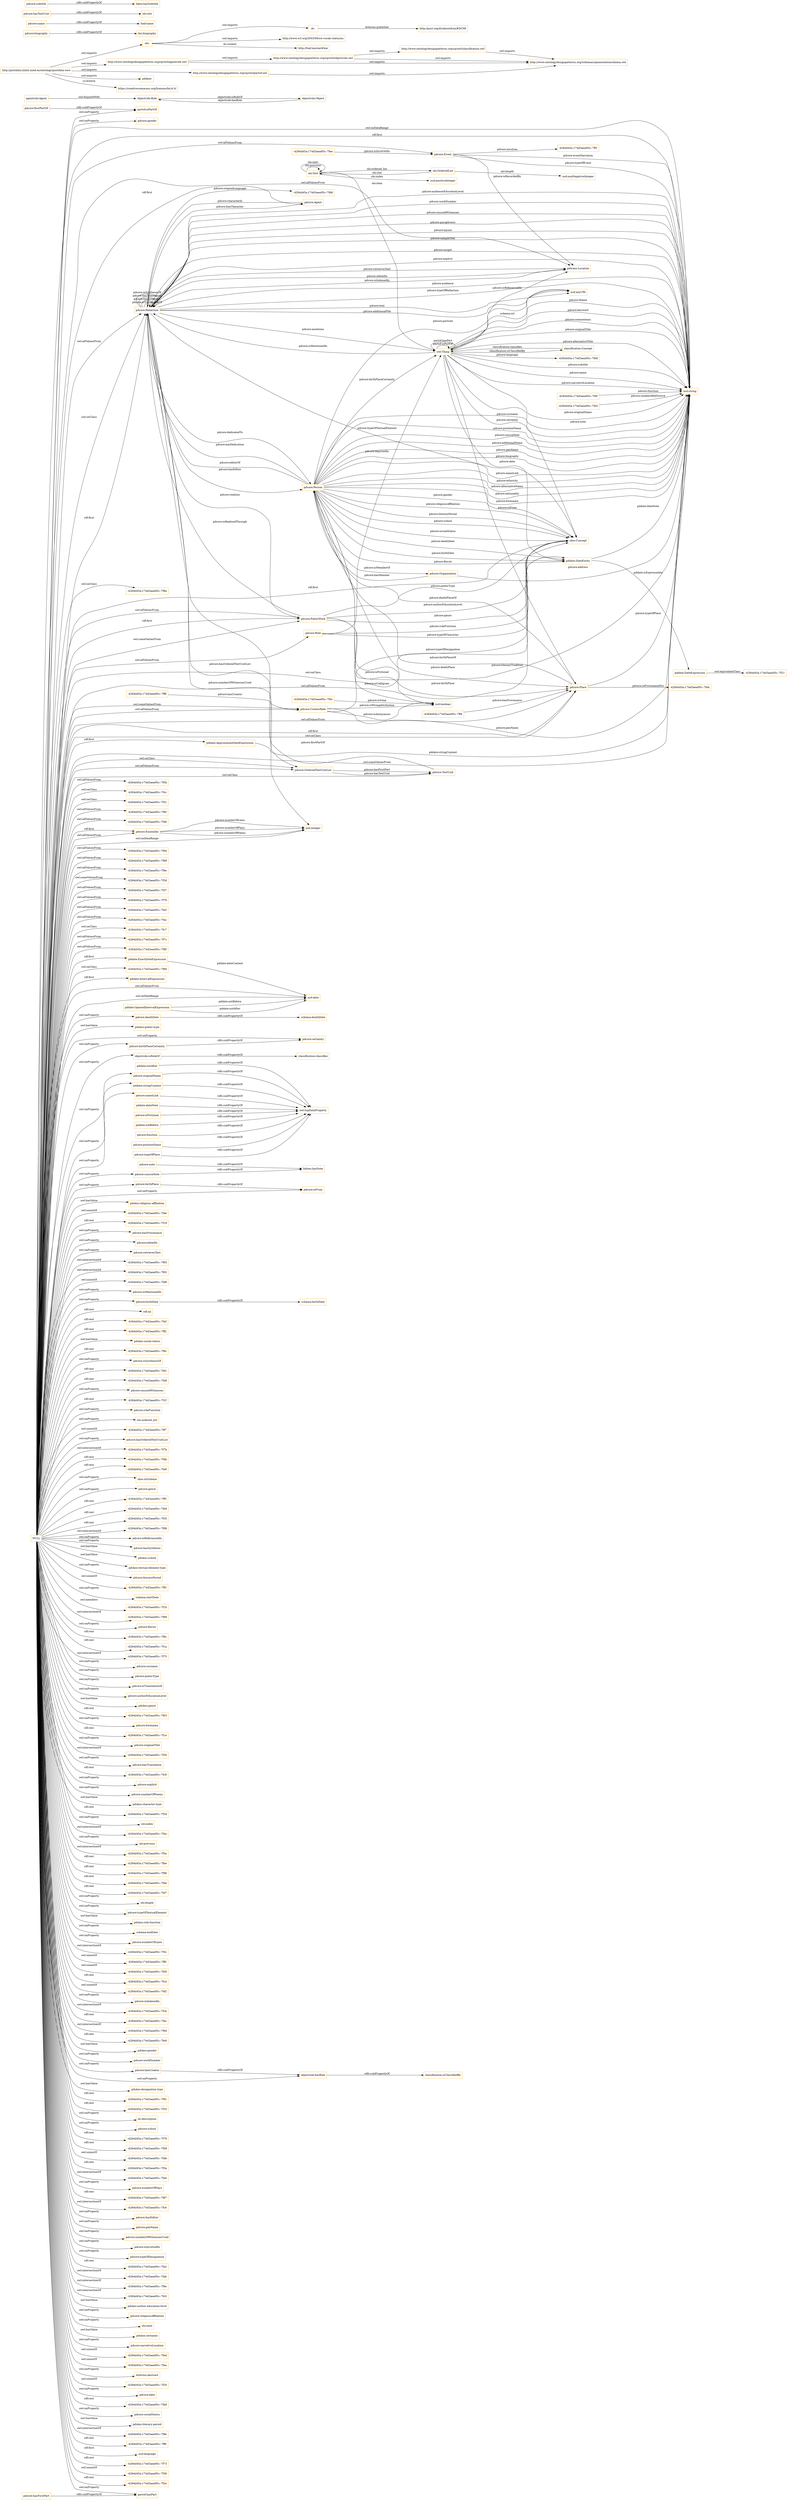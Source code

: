 digraph ar2dtool_diagram { 
rankdir=LR;
size="1501"
node [shape = rectangle, color="orange"]; "-4284d45a:174d3aea95c:-7ff1" "-4284d45a:174d3aea95c:-7f8a" "pdcore:Role" "pdcore:OrderedTextUnitList" "-4284d45a:174d3aea95c:-7f5b" "-4284d45a:174d3aea95c:-7fcc" "-4284d45a:174d3aea95c:-7f31" "-4284d45a:174d3aea95c:-7f6f" "agentrole:Agent" "pdcore:Agent" "pdcore:CreatorRole" "pdcore:Person" "pdcore:Organisation" "-4284d45a:174d3aea95c:-7f4b" "pdcore:Redaction" "-4284d45a:174d3aea95c:-7fdf" "pdcore:Ensemble" "-4284d45a:174d3aea95c:-7ff4" "-4284d45a:174d3aea95c:-7fd3" "-4284d45a:174d3aea95c:-7f94" "-4284d45a:174d3aea95c:-7f99" "-4284d45a:174d3aea95c:-7ff8" "-4284d45a:174d3aea95c:-7f9e" "pdcore:TextUnit" "-4284d45a:174d3aea95c:-7f3d" "-4284d45a:174d3aea95c:-7feb" "-4284d45a:174d3aea95c:-7f37" "skos:Concept" "pddate:DateEntity" "pdcore:Place" "-4284d45a:174d3aea95c:-7fee" "pdcore:Event" "-4284d45a:174d3aea95c:-7f76" "-4284d45a:174d3aea95c:-7fa5" "pdtrans:Location" "-4284d45a:174d3aea95c:-7fac" "-4284d45a:174d3aea95c:-7fdc" "-4284d45a:174d3aea95c:-7fc7" "-4284d45a:174d3aea95c:-7f7c" "pdcore:PoeticWork" "-4284d45a:174d3aea95c:-7f8f" "-4284d45a:174d3aea95c:-7f66" "owl:Thing" "objectrole:Role" "objectrole:Object" "olo:Slot" "olo:OrderedList" "-4284d45a:174d3aea95c:-7f21" "pddate:OpenedIntervalExpression" "pddate:IntervalExpression" "pddate:ExactDateExpression" "pddate:DateExpression" "pddate:ApproximateDateExpression" "classification:Concept" ; /*classes style*/
	"pdcore:deathDate" -> "schema:deathDate" [ label = "rdfs:subPropertyOf" ];
	"http://www.ontologydesignpatterns.org/cp/owl/objectrole.owl" -> "http://www.ontologydesignpatterns.org/cp/owl/classification.owl" [ label = "owl:imports" ];
	"http://www.ontologydesignpatterns.org/cp/owl/objectrole.owl" -> "http://www.ontologydesignpatterns.org/schemas/cpannotationschema.owl" [ label = "owl:imports" ];
	"pddate:DateExpression" -> "-4284d45a:174d3aea95c:-7f21" [ label = "owl:equivalentClass" ];
	"http://www.ontologydesignpatterns.org/cp/owl/classification.owl" -> "http://www.ontologydesignpatterns.org/schemas/cpannotationschema.owl" [ label = "owl:imports" ];
	"pdcore:firstPartOf" -> "partof:isPartOf" [ label = "rdfs:subPropertyOf" ];
	"agentrole:Agent" -> "objectrole:Role" [ label = "owl:disjointWith" ];
	"dc:" -> "http://purl.org/dc/aboutdcmi#DCMI" [ label = "dcterms:publisher" ];
	"olo:" -> "http://www.w3.org/2003/06/sw-vocab-status/ns" [ label = "owl:imports" ];
	"olo:" -> "dc:" [ label = "owl:imports" ];
	"olo:" -> "http://foaf.me/zazi#me" [ label = "dc:creator" ];
	"pdcore:birthPlaceCertainty" -> "pdcore:certainty" [ label = "rdfs:subPropertyOf" ];
	"pdcore:biography" -> "bio:biography" [ label = "rdfs:subPropertyOf" ];
	"objectrole:isRoleOf" -> "classification:classifies" [ label = "rdfs:subPropertyOf" ];
	"pdcore:nameLink" -> "owl:topDataProperty" [ label = "rdfs:subPropertyOf" ];
	"pdcore:sourceNote" -> "bibtex:hasNote" [ label = "rdfs:subPropertyOf" ];
	"pdcore:name" -> "foaf:name" [ label = "rdfs:subPropertyOf" ];
	"pdcore:hasTextUnit" -> "olo:slot" [ label = "rdfs:subPropertyOf" ];
	"NULL" -> "pdcore:birthPlace" [ label = "owl:onProperty" ];
	"NULL" -> "pdskos:religious-affiliation" [ label = "owl:hasValue" ];
	"NULL" -> "pdcore:PoeticWork" [ label = "owl:allValuesFrom" ];
	"NULL" -> "pdcore:CreatorRole" [ label = "owl:someValuesFrom" ];
	"NULL" -> "-4284d45a:174d3aea95c:-7fde" [ label = "owl:unionOf" ];
	"NULL" -> "-4284d45a:174d3aea95c:-7f19" [ label = "rdf:rest" ];
	"NULL" -> "pdcore:hasProvenance" [ label = "owl:onProperty" ];
	"NULL" -> "pdcore:editedIn" [ label = "owl:onProperty" ];
	"NULL" -> "pdcore:Place" [ label = "rdf:first" ];
	"NULL" -> "pdcore:retrievesText" [ label = "owl:onProperty" ];
	"NULL" -> "-4284d45a:174d3aea95c:-7f65" [ label = "owl:intersectionOf" ];
	"NULL" -> "-4284d45a:174d3aea95c:-7f93" [ label = "owl:intersectionOf" ];
	"NULL" -> "-4284d45a:174d3aea95c:-7fd8" [ label = "owl:unionOf" ];
	"NULL" -> "pdcore:PoeticWork" [ label = "rdf:first" ];
	"NULL" -> "pdcore:isMentionedIn" [ label = "owl:onProperty" ];
	"NULL" -> "pdcore:birthDate" [ label = "owl:onProperty" ];
	"NULL" -> "rdf:nil" [ label = "rdf:rest" ];
	"NULL" -> "-4284d45a:174d3aea95c:-7fef" [ label = "rdf:rest" ];
	"NULL" -> "-4284d45a:174d3aea95c:-7ff2" [ label = "rdf:rest" ];
	"NULL" -> "pdskos:social-status" [ label = "owl:hasValue" ];
	"NULL" -> "-4284d45a:174d3aea95c:-7f6c" [ label = "rdf:rest" ];
	"NULL" -> "pdcore:isSynthesisOf" [ label = "owl:onProperty" ];
	"NULL" -> "-4284d45a:174d3aea95c:-7f4b" [ label = "owl:allValuesFrom" ];
	"NULL" -> "-4284d45a:174d3aea95c:-7fd1" [ label = "rdf:rest" ];
	"NULL" -> "-4284d45a:174d3aea95c:-7fac" [ label = "owl:allValuesFrom" ];
	"NULL" -> "pdcore:birthPlaceCertainty" [ label = "owl:onProperty" ];
	"NULL" -> "pddate:IntervalExpression" [ label = "rdf:first" ];
	"NULL" -> "-4284d45a:174d3aea95c:-7f48" [ label = "rdf:rest" ];
	"NULL" -> "-4284d45a:174d3aea95c:-7f37" [ label = "owl:allValuesFrom" ];
	"NULL" -> "pdcore:unusedWitnesses" [ label = "owl:onProperty" ];
	"NULL" -> "objectrole:isRoleOf" [ label = "owl:onProperty" ];
	"NULL" -> "-4284d45a:174d3aea95c:-7f1f" [ label = "rdf:rest" ];
	"NULL" -> "pdcore:roleFunction" [ label = "owl:onProperty" ];
	"NULL" -> "partof:isPartOf" [ label = "owl:onProperty" ];
	"NULL" -> "olo:ordered_list" [ label = "owl:onProperty" ];
	"NULL" -> "-4284d45a:174d3aea95c:-7ff7" [ label = "owl:unionOf" ];
	"NULL" -> "-4284d45a:174d3aea95c:-7f99" [ label = "owl:allValuesFrom" ];
	"NULL" -> "pdcore:hasOrderedTextUnitList" [ label = "owl:onProperty" ];
	"NULL" -> "-4284d45a:174d3aea95c:-7f7b" [ label = "owl:intersectionOf" ];
	"NULL" -> "-4284d45a:174d3aea95c:-7f9b" [ label = "rdf:rest" ];
	"NULL" -> "-4284d45a:174d3aea95c:-7fa9" [ label = "rdf:rest" ];
	"NULL" -> "-4284d45a:174d3aea95c:-7f31" [ label = "owl:onClass" ];
	"NULL" -> "-4284d45a:174d3aea95c:-7f94" [ label = "owl:allValuesFrom" ];
	"NULL" -> "xsd:date" [ label = "owl:allValuesFrom" ];
	"NULL" -> "pdcore:Role" [ label = "owl:allValuesFrom" ];
	"NULL" -> "skos:inScheme" [ label = "owl:onProperty" ];
	"NULL" -> "pdcore:genre" [ label = "owl:onProperty" ];
	"NULL" -> "pdcore:OrderedTextUnitList" [ label = "owl:allValuesFrom" ];
	"NULL" -> "-4284d45a:174d3aea95c:-7ff5" [ label = "rdf:rest" ];
	"NULL" -> "-4284d45a:174d3aea95c:-7f8a" [ label = "owl:onClass" ];
	"NULL" -> "-4284d45a:174d3aea95c:-7fd4" [ label = "rdf:rest" ];
	"NULL" -> "-4284d45a:174d3aea95c:-7f35" [ label = "rdf:rest" ];
	"NULL" -> "pdcore:CreatorRole" [ label = "owl:allValuesFrom" ];
	"NULL" -> "pddate:DateEntity" [ label = "owl:onClass" ];
	"NULL" -> "pdcore:Ensemble" [ label = "owl:allValuesFrom" ];
	"NULL" -> "-4284d45a:174d3aea95c:-7f98" [ label = "owl:intersectionOf" ];
	"NULL" -> "pdcore:isReferencedIn" [ label = "owl:onProperty" ];
	"NULL" -> "-4284d45a:174d3aea95c:-7f7c" [ label = "owl:allValuesFrom" ];
	"NULL" -> "pdcore:hasSynthesis" [ label = "owl:onProperty" ];
	"NULL" -> "pddate:ExactDateExpression" [ label = "rdf:first" ];
	"NULL" -> "pdcore:Agent" [ label = "rdf:first" ];
	"NULL" -> "pdskos:school" [ label = "owl:hasValue" ];
	"NULL" -> "skos:Concept" [ label = "rdf:first" ];
	"NULL" -> "pdskos:textual-element-type" [ label = "owl:hasValue" ];
	"NULL" -> "pdcore:literaryPeriod" [ label = "owl:onProperty" ];
	"NULL" -> "-4284d45a:174d3aea95c:-7ff3" [ label = "owl:unionOf" ];
	"NULL" -> "schema:startDate" [ label = "owl:onProperty" ];
	"NULL" -> "-4284d45a:174d3aea95c:-7f1b" [ label = "owl:members" ];
	"NULL" -> "xsd:string" [ label = "owl:someValuesFrom" ];
	"NULL" -> "-4284d45a:174d3aea95c:-7f89" [ label = "owl:intersectionOf" ];
	"NULL" -> "pdcore:floruit" [ label = "owl:onProperty" ];
	"NULL" -> "-4284d45a:174d3aea95c:-7f8c" [ label = "rdf:rest" ];
	"NULL" -> "-4284d45a:174d3aea95c:-7f1a" [ label = "rdf:rest" ];
	"NULL" -> "-4284d45a:174d3aea95c:-7f75" [ label = "owl:intersectionOf" ];
	"NULL" -> "pdcore:surname" [ label = "owl:onProperty" ];
	"NULL" -> "-4284d45a:174d3aea95c:-7f66" [ label = "owl:onClass" ];
	"NULL" -> "xsd:string" [ label = "owl:onDataRange" ];
	"NULL" -> "pdcore:poeticType" [ label = "owl:onProperty" ];
	"NULL" -> "pdcore:isTranslationOf" [ label = "owl:onProperty" ];
	"NULL" -> "pdcore:authorEducationLevel" [ label = "owl:onProperty" ];
	"NULL" -> "pdskos:genre" [ label = "owl:hasValue" ];
	"NULL" -> "-4284d45a:174d3aea95c:-7f63" [ label = "rdf:rest" ];
	"NULL" -> "pdcore:forename" [ label = "owl:onProperty" ];
	"NULL" -> "-4284d45a:174d3aea95c:-7f1e" [ label = "rdf:rest" ];
	"NULL" -> "pdcore:originalTitle" [ label = "owl:onProperty" ];
	"NULL" -> "-4284d45a:174d3aea95c:-7f30" [ label = "owl:intersectionOf" ];
	"NULL" -> "pdcore:hasTranslation" [ label = "owl:onProperty" ];
	"NULL" -> "-4284d45a:174d3aea95c:-7f8f" [ label = "owl:allValuesFrom" ];
	"NULL" -> "pdcore:Redaction" [ label = "owl:allValuesFrom" ];
	"NULL" -> "-4284d45a:174d3aea95c:-7fc9" [ label = "rdf:rest" ];
	"NULL" -> "pdcore:explicit" [ label = "owl:onProperty" ];
	"NULL" -> "pdcore:numberOfPoems" [ label = "owl:onProperty" ];
	"NULL" -> "pdcore:PoeticWork" [ label = "owl:someValuesFrom" ];
	"NULL" -> "pdskos:character-type" [ label = "owl:hasValue" ];
	"NULL" -> "-4284d45a:174d3aea95c:-7f34" [ label = "rdf:rest" ];
	"NULL" -> "olo:index" [ label = "owl:onProperty" ];
	"NULL" -> "-4284d45a:174d3aea95c:-7f4a" [ label = "owl:intersectionOf" ];
	"NULL" -> "olo:previous" [ label = "owl:onProperty" ];
	"NULL" -> "-4284d45a:174d3aea95c:-7f5a" [ label = "owl:intersectionOf" ];
	"NULL" -> "-4284d45a:174d3aea95c:-7fbe" [ label = "rdf:rest" ];
	"NULL" -> "-4284d45a:174d3aea95c:-7f96" [ label = "rdf:rest" ];
	"NULL" -> "xsd:date" [ label = "owl:onDataRange" ];
	"NULL" -> "-4284d45a:174d3aea95c:-7fda" [ label = "rdf:rest" ];
	"NULL" -> "-4284d45a:174d3aea95c:-7fd7" [ label = "rdf:rest" ];
	"NULL" -> "xsd:string" [ label = "rdf:first" ];
	"NULL" -> "olo:length" [ label = "owl:onProperty" ];
	"NULL" -> "pdcore:typeOfTextualElement" [ label = "owl:onProperty" ];
	"NULL" -> "pdskos:role-function" [ label = "owl:hasValue" ];
	"NULL" -> "schema:endDate" [ label = "owl:onProperty" ];
	"NULL" -> "pdcore:numberOfLines" [ label = "owl:onProperty" ];
	"NULL" -> "-4284d45a:174d3aea95c:-7f3c" [ label = "owl:intersectionOf" ];
	"NULL" -> "-4284d45a:174d3aea95c:-7ff0" [ label = "owl:unionOf" ];
	"NULL" -> "-4284d45a:174d3aea95c:-7fd5" [ label = "owl:unionOf" ];
	"NULL" -> "-4284d45a:174d3aea95c:-7fc4" [ label = "rdf:rest" ];
	"NULL" -> "-4284d45a:174d3aea95c:-7fd2" [ label = "owl:unionOf" ];
	"NULL" -> "pdcore:isIndexedIn" [ label = "owl:onProperty" ];
	"NULL" -> "-4284d45a:174d3aea95c:-7fcb" [ label = "owl:intersectionOf" ];
	"NULL" -> "-4284d45a:174d3aea95c:-7fec" [ label = "rdf:rest" ];
	"NULL" -> "-4284d45a:174d3aea95c:-7f9d" [ label = "owl:intersectionOf" ];
	"NULL" -> "-4284d45a:174d3aea95c:-7fe9" [ label = "rdf:rest" ];
	"NULL" -> "pdskos:gender" [ label = "owl:hasValue" ];
	"NULL" -> "pdcore:workNumber" [ label = "owl:onProperty" ];
	"NULL" -> "pdcore:hasCreator" [ label = "owl:onProperty" ];
	"NULL" -> "pdskos:designation-type" [ label = "owl:hasValue" ];
	"NULL" -> "pdcore:deathDate" [ label = "owl:onProperty" ];
	"NULL" -> "-4284d45a:174d3aea95c:-7f91" [ label = "rdf:rest" ];
	"NULL" -> "-4284d45a:174d3aea95c:-7f6f" [ label = "owl:allValuesFrom" ];
	"NULL" -> "pdcore:isFrom" [ label = "owl:onProperty" ];
	"NULL" -> "-4284d45a:174d3aea95c:-7f33" [ label = "rdf:rest" ];
	"NULL" -> "dc:description" [ label = "owl:onProperty" ];
	"NULL" -> "pdcore:Redaction" [ label = "owl:onClass" ];
	"NULL" -> "pdcore:school" [ label = "owl:onProperty" ];
	"NULL" -> "-4284d45a:174d3aea95c:-7f79" [ label = "rdf:rest" ];
	"NULL" -> "xsd:integer" [ label = "owl:onDataRange" ];
	"NULL" -> "-4284d45a:174d3aea95c:-7f58" [ label = "rdf:rest" ];
	"NULL" -> "-4284d45a:174d3aea95c:-7fdb" [ label = "owl:unionOf" ];
	"NULL" -> "-4284d45a:174d3aea95c:-7f3a" [ label = "rdf:rest" ];
	"NULL" -> "-4284d45a:174d3aea95c:-7f9e" [ label = "owl:allValuesFrom" ];
	"NULL" -> "-4284d45a:174d3aea95c:-7fa4" [ label = "owl:intersectionOf" ];
	"NULL" -> "objectrole:hasRole" [ label = "owl:onProperty" ];
	"NULL" -> "partof:hasPart" [ label = "owl:onProperty" ];
	"NULL" -> "pdcore:Place" [ label = "owl:onClass" ];
	"NULL" -> "pdcore:numberOfPlays" [ label = "owl:onProperty" ];
	"NULL" -> "-4284d45a:174d3aea95c:-7f87" [ label = "rdf:rest" ];
	"NULL" -> "-4284d45a:174d3aea95c:-7fc6" [ label = "owl:intersectionOf" ];
	"NULL" -> "pdcore:hasEditor" [ label = "owl:onProperty" ];
	"NULL" -> "pdcore:nameLink" [ label = "owl:onProperty" ];
	"NULL" -> "pdcore:Ensemble" [ label = "rdf:first" ];
	"NULL" -> "-4284d45a:174d3aea95c:-7fcc" [ label = "owl:onClass" ];
	"NULL" -> "pdcore:penName" [ label = "owl:onProperty" ];
	"NULL" -> "pdcore:numberOfWitnessesUsed" [ label = "owl:onProperty" ];
	"NULL" -> "pdcore:isInvolvedIn" [ label = "owl:onProperty" ];
	"NULL" -> "pdcore:typeOfDesignation" [ label = "owl:onProperty" ];
	"NULL" -> "-4284d45a:174d3aea95c:-7fa2" [ label = "rdf:rest" ];
	"NULL" -> "-4284d45a:174d3aea95c:-7fab" [ label = "owl:intersectionOf" ];
	"NULL" -> "pdtrans:Location" [ label = "owl:allValuesFrom" ];
	"NULL" -> "-4284d45a:174d3aea95c:-7f6e" [ label = "owl:intersectionOf" ];
	"NULL" -> "pdcore:Redaction" [ label = "rdf:first" ];
	"NULL" -> "-4284d45a:174d3aea95c:-7fa5" [ label = "owl:allValuesFrom" ];
	"NULL" -> "-4284d45a:174d3aea95c:-7fc0" [ label = "owl:intersectionOf" ];
	"NULL" -> "pdskos:author-education-level" [ label = "owl:hasValue" ];
	"NULL" -> "pdcore:originalName" [ label = "owl:onProperty" ];
	"NULL" -> "pdcore:religiousAffiliation" [ label = "owl:onProperty" ];
	"NULL" -> "-4284d45a:174d3aea95c:-7f5b" [ label = "owl:allValuesFrom" ];
	"NULL" -> "olo:next" [ label = "owl:onProperty" ];
	"NULL" -> "pdskos:certainty" [ label = "owl:hasValue" ];
	"NULL" -> "-4284d45a:174d3aea95c:-7f3d" [ label = "owl:someValuesFrom" ];
	"NULL" -> "pdcore:sourceNote" [ label = "owl:onProperty" ];
	"NULL" -> "pdcore:narrativeLocation" [ label = "owl:onProperty" ];
	"NULL" -> "-4284d45a:174d3aea95c:-7fed" [ label = "owl:unionOf" ];
	"NULL" -> "-4284d45a:174d3aea95c:-7fea" [ label = "owl:unionOf" ];
	"NULL" -> "dcterms:abstract" [ label = "owl:onProperty" ];
	"NULL" -> "-4284d45a:174d3aea95c:-7f20" [ label = "owl:unionOf" ];
	"NULL" -> "pdcore:certainty" [ label = "owl:onProperty" ];
	"NULL" -> "pdcore:date" [ label = "owl:onProperty" ];
	"NULL" -> "pddate:ApproximateDateExpression" [ label = "rdf:first" ];
	"NULL" -> "-4284d45a:174d3aea95c:-7fc7" [ label = "owl:onClass" ];
	"NULL" -> "-4284d45a:174d3aea95c:-7fdd" [ label = "rdf:rest" ];
	"NULL" -> "pdcore:TextUnit" [ label = "owl:onClass" ];
	"NULL" -> "pdcore:Place" [ label = "owl:allValuesFrom" ];
	"NULL" -> "pdcore:socialStatus" [ label = "owl:onProperty" ];
	"NULL" -> "pdskos:literary-period" [ label = "owl:hasValue" ];
	"NULL" -> "pddate:DateEntity" [ label = "owl:allValuesFrom" ];
	"NULL" -> "-4284d45a:174d3aea95c:-7f8e" [ label = "owl:intersectionOf" ];
	"NULL" -> "-4284d45a:174d3aea95c:-7ff6" [ label = "rdf:rest" ];
	"NULL" -> "xsd:language" [ label = "rdf:first" ];
	"NULL" -> "-4284d45a:174d3aea95c:-7f73" [ label = "rdf:rest" ];
	"NULL" -> "-4284d45a:174d3aea95c:-7f36" [ label = "owl:unionOf" ];
	"NULL" -> "-4284d45a:174d3aea95c:-7f2e" [ label = "rdf:rest" ];
	"NULL" -> "pddate:stringContent" [ label = "owl:onProperty" ];
	"NULL" -> "pdcore:gender" [ label = "owl:onProperty" ];
	"NULL" -> "pdcore:OrderedTextUnitList" [ label = "owl:onClass" ];
	"NULL" -> "pdskos:poetic-type" [ label = "owl:hasValue" ];
	"NULL" -> "pdcore:Event" [ label = "owl:allValuesFrom" ];
	"NULL" -> "-4284d45a:174d3aea95c:-7f76" [ label = "owl:allValuesFrom" ];
	"pdcore:hasFirstPart" -> "partof:hasPart" [ label = "rdfs:subPropertyOf" ];
	"pdcore:hasCreator" -> "objectrole:hasRole" [ label = "rdfs:subPropertyOf" ];
	"pddate:dateNote" -> "owl:topDataProperty" [ label = "rdfs:subPropertyOf" ];
	"pdcore:birthPlace" -> "pdcore:isFrom" [ label = "rdfs:subPropertyOf" ];
	"http://www.ontologydesignpatterns.org/cp/owl/agentrole.owl" -> "http://www.ontologydesignpatterns.org/cp/owl/objectrole.owl" [ label = "owl:imports" ];
	"http://www.ontologydesignpatterns.org/cp/owl/agentrole.owl" -> "http://www.ontologydesignpatterns.org/schemas/cpannotationschema.owl" [ label = "owl:imports" ];
	"pdcore:isFictional" -> "owl:topDataProperty" [ label = "rdfs:subPropertyOf" ];
	"pddate:notBefore" -> "owl:topDataProperty" [ label = "rdfs:subPropertyOf" ];
	"pdcore:subtitle" -> "fabio:hasSubtitle" [ label = "rdfs:subPropertyOf" ];
	"pdcore:function" -> "owl:topDataProperty" [ label = "rdfs:subPropertyOf" ];
	"pddate:stringContent" -> "owl:topDataProperty" [ label = "rdfs:subPropertyOf" ];
	"pdcore:originalName" -> "owl:topDataProperty" [ label = "rdfs:subPropertyOf" ];
	"http://www.ontologydesignpatterns.org/cp/owl/partof.owl" -> "http://www.ontologydesignpatterns.org/schemas/cpannotationschema.owl" [ label = "owl:imports" ];
	"http://postdata.linhd.uned.es/ontology/postdata-core" -> "pddate:" [ label = "owl:imports" ];
	"http://postdata.linhd.uned.es/ontology/postdata-core" -> "https://creativecommons.org/licenses/by/4.0/" [ label = "cc:license" ];
	"http://postdata.linhd.uned.es/ontology/postdata-core" -> "http://www.ontologydesignpatterns.org/cp/owl/partof.owl" [ label = "owl:imports" ];
	"http://postdata.linhd.uned.es/ontology/postdata-core" -> "http://www.ontologydesignpatterns.org/cp/owl/agentrole.owl" [ label = "owl:imports" ];
	"http://postdata.linhd.uned.es/ontology/postdata-core" -> "olo:" [ label = "owl:imports" ];
	"pdcore:note" -> "bibtex:hasNote" [ label = "rdfs:subPropertyOf" ];
	"pdcore:birthDate" -> "schema:birthDate" [ label = "rdfs:subPropertyOf" ];
	"pdcore:positionName" -> "owl:topDataProperty" [ label = "rdfs:subPropertyOf" ];
	"objectrole:hasRole" -> "classification:isClassifiedBy" [ label = "rdfs:subPropertyOf" ];
	"pdcore:typeOfPlace" -> "owl:topDataProperty" [ label = "rdfs:subPropertyOf" ];
	"pddate:notAfter" -> "owl:topDataProperty" [ label = "rdfs:subPropertyOf" ];
	"pdcore:Redaction" -> "owl:Thing" [ label = "pdcore:mentions" ];
	"pdcore:Person" -> "xsd:boolean" [ label = "pdcore:isFictional" ];
	"owl:Thing" -> "xsd:string" [ label = "pdcore:narrativeLocation" ];
	"pdcore:CreatorRole" -> "xsd:string" [ label = "pdcore:penName" ];
	"pdcore:Person" -> "pdcore:Place" [ label = "pdcore:deathPlace" ];
	"pdcore:Ensemble" -> "xsd:integer" [ label = "pdcore:numberOfLines" ];
	"pdcore:Redaction" -> "xsd:string" [ label = "pdcore:audienceEducationLevel" ];
	"pdcore:Event" -> "xsd:string" [ label = "pdcore:eventNarration" ];
	"pdcore:Redaction" -> "xsd:string" [ label = "pdcore:workNumber" ];
	"owl:Thing" -> "xsd:string" [ label = "pdcore:originalName" ];
	"pdcore:OrderedTextUnitList" -> "pdcore:TextUnit" [ label = "pdcore:hasTextUnit" ];
	"pdcore:Redaction" -> "pdcore:Person" [ label = "pdcore:hasEditor" ];
	"olo:Slot" -> "olo:Slot" [ label = "olo:previous" ];
	"pdcore:Redaction" -> "xsd:string" [ label = "pdcore:unusedWitnesses" ];
	"pdcore:Place" -> "pdcore:Person" [ label = "pdcore:deathPlaceOf" ];
	"pdcore:Person" -> "pddate:DateEntity" [ label = "pdcore:floruit" ];
	"pddate:DateEntity" -> "pddate:DateExpression" [ label = "pddate:isExpressedAs" ];
	"pdcore:Person" -> "xsd:string" [ label = "pdcore:surname" ];
	"pdcore:Person" -> "xsd:string" [ label = "pdcore:positionName" ];
	"classification:Concept" -> "owl:Thing" [ label = "classification:classifies" ];
	"-4284d45a:174d3aea95c:-7ff8" -> "pdcore:CreatorRole" [ label = "pdcore:hasCreator" ];
	"pdcore:Redaction" -> "xsd:string" [ label = "pdcore:paraphrasis" ];
	"pdcore:Person" -> "pdcore:Redaction" [ label = "pdcore:hasDedication" ];
	"pdcore:Event" -> "xsd:string" [ label = "pdcore:typeOfEvent" ];
	"pddate:DateEntity" -> "xsd:string" [ label = "pddate:dateNote" ];
	"pdcore:Person" -> "pddate:DateEntity" [ label = "pdcore:deathDate" ];
	"pdcore:Person" -> "pdcore:Place" [ label = "pdcore:birthPlace" ];
	"pdcore:Event" -> "pdtrans:Location" [ label = "pdcore:isRecordedBy" ];
	"pddate:OpenedIntervalExpression" -> "xsd:date" [ label = "pddate:notBefore" ];
	"pdcore:CreatorRole" -> "xsd:boolean" [ label = "pdcore:isAnonymous" ];
	"pdcore:Redaction" -> "pdcore:Agent" [ label = "pdcore:hasCharacter" ];
	"pdcore:Redaction" -> "xsd:anyURI" [ label = "pdcore:text" ];
	"pdcore:Redaction" -> "xsd:anyURI" [ label = "pdcore:additionalFile" ];
	"pdcore:Person" -> "pdcore:Organisation" [ label = "pdcore:isMemberOf" ];
	"pdcore:Redaction" -> "xsd:string" [ label = "pdcore:layout" ];
	"pdcore:PoeticWork" -> "xsd:boolean" [ label = "pdcore:isCalligram" ];
	"olo:Slot" -> "olo:OrderedList" [ label = "olo:ordered_list" ];
	"pdcore:Redaction" -> "pdtrans:Location" [ label = "pdcore:editedIn" ];
	"pdcore:Redaction" -> "skos:Concept" [ label = "pdcore:typeOfTextualElement" ];
	"olo:OrderedList" -> "xsd:nonNegativeInteger" [ label = "olo:length" ];
	"-4284d45a:174d3aea95c:-7fee" -> "pdcore:Event" [ label = "pdcore:isInvolvedIn" ];
	"pdcore:PoeticWork" -> "pdcore:Redaction" [ label = "pdcore:isRealisedThrough" ];
	"pdcore:Redaction" -> "pdcore:PoeticWork" [ label = "pdcore:realises" ];
	"pdcore:Person" -> "skos:Concept" [ label = "pdcore:religiousAffiliation" ];
	"pdcore:Person" -> "xsd:string" [ label = "pdcore:sourceNote" ];
	"pdcore:Redaction" -> "xsd:string" [ label = "pdcore:sampleText" ];
	"pdcore:Redaction" -> "xsd:string" [ label = "pdcore:incipit" ];
	"pdcore:Person" -> "pddate:DateEntity" [ label = "pdcore:birthDate" ];
	"pdcore:Person" -> "owl:Thing" [ label = "pdcore:birthPlaceCertainty" ];
	"pdcore:Person" -> "skos:Concept" [ label = "pdcore:literaryPeriod" ];
	"pdcore:Person" -> "xsd:string" [ label = "pdcore:additionalName" ];
	"pddate:ExactDateExpression" -> "xsd:date" [ label = "pddate:dateContent" ];
	"pdcore:Person" -> "xsd:string" [ label = "pdcore:genName" ];
	"pdcore:Person" -> "pdcore:Redaction" [ label = "pdcore:editorOf" ];
	"pdcore:CreatorRole" -> "skos:Concept" [ label = "pdcore:typeOfDesignation" ];
	"pdcore:Person" -> "xsd:string" [ label = "pdcore:biography" ];
	"pdcore:Redaction" -> "pdcore:Redaction" [ label = "pdcore:isTranslationOf" ];
	"owl:Thing" -> "skos:Concept" [ label = "pdcore:certainty" ];
	"pdcore:Redaction" -> "pdcore:Redaction" [ label = "pdcore:hasSynthesis" ];
	"olo:OrderedList" -> "olo:Slot" [ label = "olo:slot" ];
	"pdcore:Person" -> "skos:Concept" [ label = "pdcore:school" ];
	"olo:Slot" -> "olo:Slot" [ label = "olo:next" ];
	"owl:Thing" -> "xsd:anyURI" [ label = "schema:url" ];
	"owl:Thing" -> "pdtrans:Location" [ label = "pdcore:isReferencedIn" ];
	"pdcore:PoeticWork" -> "xsd:string" [ label = "pdcore:literaryTradition" ];
	"pddate:ApproximateDateExpression" -> "xsd:string" [ label = "pddate:stringContent" ];
	"owl:Thing" -> "xsd:string" [ label = "pdcore:note" ];
	"-4284d45a:174d3aea95c:-7fd3" -> "xsd:string" [ label = "pdcore:unidentifiedSource" ];
	"owl:Thing" -> "xsd:string" [ label = "pdcore:theme" ];
	"pdcore:Event" -> "-4284d45a:174d3aea95c:-7ff1" [ label = "pdcore:involves" ];
	"pddate:OpenedIntervalExpression" -> "xsd:date" [ label = "pddate:notAfter" ];
	"pdcore:Role" -> "skos:Concept" [ label = "pdcore:roleFunction" ];
	"pdcore:PoeticWork" -> "skos:Concept" [ label = "pdcore:poeticType" ];
	"olo:Slot" -> "owl:Thing" [ label = "olo:item" ];
	"pdcore:Place" -> "xsd:string" [ label = "pdcore:typeOfPlace" ];
	"-4284d45a:174d3aea95c:-7fdc" -> "xsd:boolean" [ label = "pdcore:isSong" ];
	"pdcore:Person" -> "xsd:string" [ label = "pdcore:nameLink" ];
	"pdcore:Ensemble" -> "xsd:integer" [ label = "pdcore:numberOfPlays" ];
	"pdcore:Place" -> "pdcore:Person" [ label = "pdcore:birthPlaceOf" ];
	"pdcore:Redaction" -> "pdtrans:Location" [ label = "pdcore:isIndexedIn" ];
	"pdcore:Person" -> "xsd:string" [ label = "pdcore:ethnicity" ];
	"owl:Thing" -> "xsd:string" [ label = "pdcore:keyword" ];
	"owl:Thing" -> "xsd:string" [ label = "pdcore:commentary" ];
	"pdcore:Redaction" -> "pdcore:OrderedTextUnitList" [ label = "pdcore:hasOrderedTextUnitList" ];
	"owl:Thing" -> "xsd:string" [ label = "pdcore:originalTitle" ];
	"pdcore:Person" -> "skos:Concept" [ label = "pdcore:socialStatus" ];
	"owl:Thing" -> "classification:Concept" [ label = "classification:isClassifiedBy" ];
	"owl:Thing" -> "owl:Thing" [ label = "partof:isPartOf" ];
	"olo:Slot" -> "xsd:positiveInteger" [ label = "olo:index" ];
	"-4284d45a:174d3aea95c:-7fdf" -> "xsd:string" [ label = "pdcore:function" ];
	"pdcore:PoeticWork" -> "skos:Concept" [ label = "pdcore:authorEducationLevel" ];
	"owl:Thing" -> "pdcore:Place" [ label = "pdcore:isFrom" ];
	"pdcore:Redaction" -> "pdcore:Redaction" [ label = "pdcore:hasTranslation" ];
	"pdcore:CreatorRole" -> "xsd:boolean" [ label = "pdcore:isWrongAttribution" ];
	"owl:Thing" -> "pddate:DateEntity" [ label = "pdcore:date" ];
	"pdcore:TextUnit" -> "pdcore:Redaction" [ label = "pdcore:firstPartOf" ];
	"pdcore:Person" -> "xsd:string" [ label = "pdcore:alternativeName" ];
	"objectrole:Object" -> "objectrole:Role" [ label = "objectrole:hasRole" ];
	"-4284d45a:174d3aea95c:-7ff4" -> "pdcore:Place" [ label = "pdcore:hasProvenance" ];
	"pdcore:Person" -> "xsd:string" [ label = "pdcore:nationality" ];
	"owl:Thing" -> "pdcore:Redaction" [ label = "pdcore:isMentionedIn" ];
	"pdcore:OrderedTextUnitList" -> "pdcore:TextUnit" [ label = "pdcore:hasFirstPart" ];
	"pdcore:Person" -> "xsd:anyURI" [ label = "pdcore:portrait" ];
	"owl:Thing" -> "xsd:string" [ label = "pdcore:alternativeTitle" ];
	"pdcore:Organisation" -> "xsd:string" [ label = "pdcore:address" ];
	"pdcore:Role" -> "skos:Concept" [ label = "pdcore:typeOfCharacter" ];
	"pdcore:Organisation" -> "pdcore:Person" [ label = "pdcore:hasMember" ];
	"pdcore:Place" -> "-4284d45a:174d3aea95c:-7feb" [ label = "pdcore:isProvenanceFor" ];
	"pdcore:Redaction" -> "xsd:string" [ label = "pdcore:explicit" ];
	"owl:Thing" -> "xsd:string" [ label = "pdcore:subtitle" ];
	"pdcore:Redaction" -> "pdtrans:Location" [ label = "pdcore:retrievesText" ];
	"pdcore:Person" -> "skos:Concept" [ label = "pdcore:gender" ];
	"pdcore:PoeticWork" -> "skos:Concept" [ label = "pdcore:genre" ];
	"owl:Thing" -> "xsd:string" [ label = "pdcore:name" ];
	"pdcore:Redaction" -> "pdcore:Person" [ label = "pdcore:dedicatedTo" ];
	"pdcore:Person" -> "xsd:string" [ label = "pdcore:forename" ];
	"pdcore:Redaction" -> "xsd:string" [ label = "pdcore:audience" ];
	"pdcore:Ensemble" -> "xsd:integer" [ label = "pdcore:numberOfPoems" ];
	"pdcore:Redaction" -> "xsd:string" [ label = "pdcore:typeOfRedaction" ];
	"pdcore:Redaction" -> "xsd:integer" [ label = "pdcore:numberOfWitnessesUsed" ];
	"pdcore:Redaction" -> "-4284d45a:174d3aea95c:-7fd6" [ label = "pdcore:originalLanguage" ];
	"owl:Thing" -> "owl:Thing" [ label = "partof:hasPart" ];
	"pdcore:Role" -> "owl:Thing" [ label = "pdcore:depictedIn" ];
	"pdcore:Agent" -> "pdcore:Redaction" [ label = "pdcore:characterIn" ];
	"owl:Thing" -> "-4284d45a:174d3aea95c:-7fd9" [ label = "pdcore:language" ];
	"objectrole:Role" -> "objectrole:Object" [ label = "objectrole:isRoleOf" ];
	"pdcore:Redaction" -> "pdcore:Redaction" [ label = "pdcore:isSynthesisOf" ];

}
